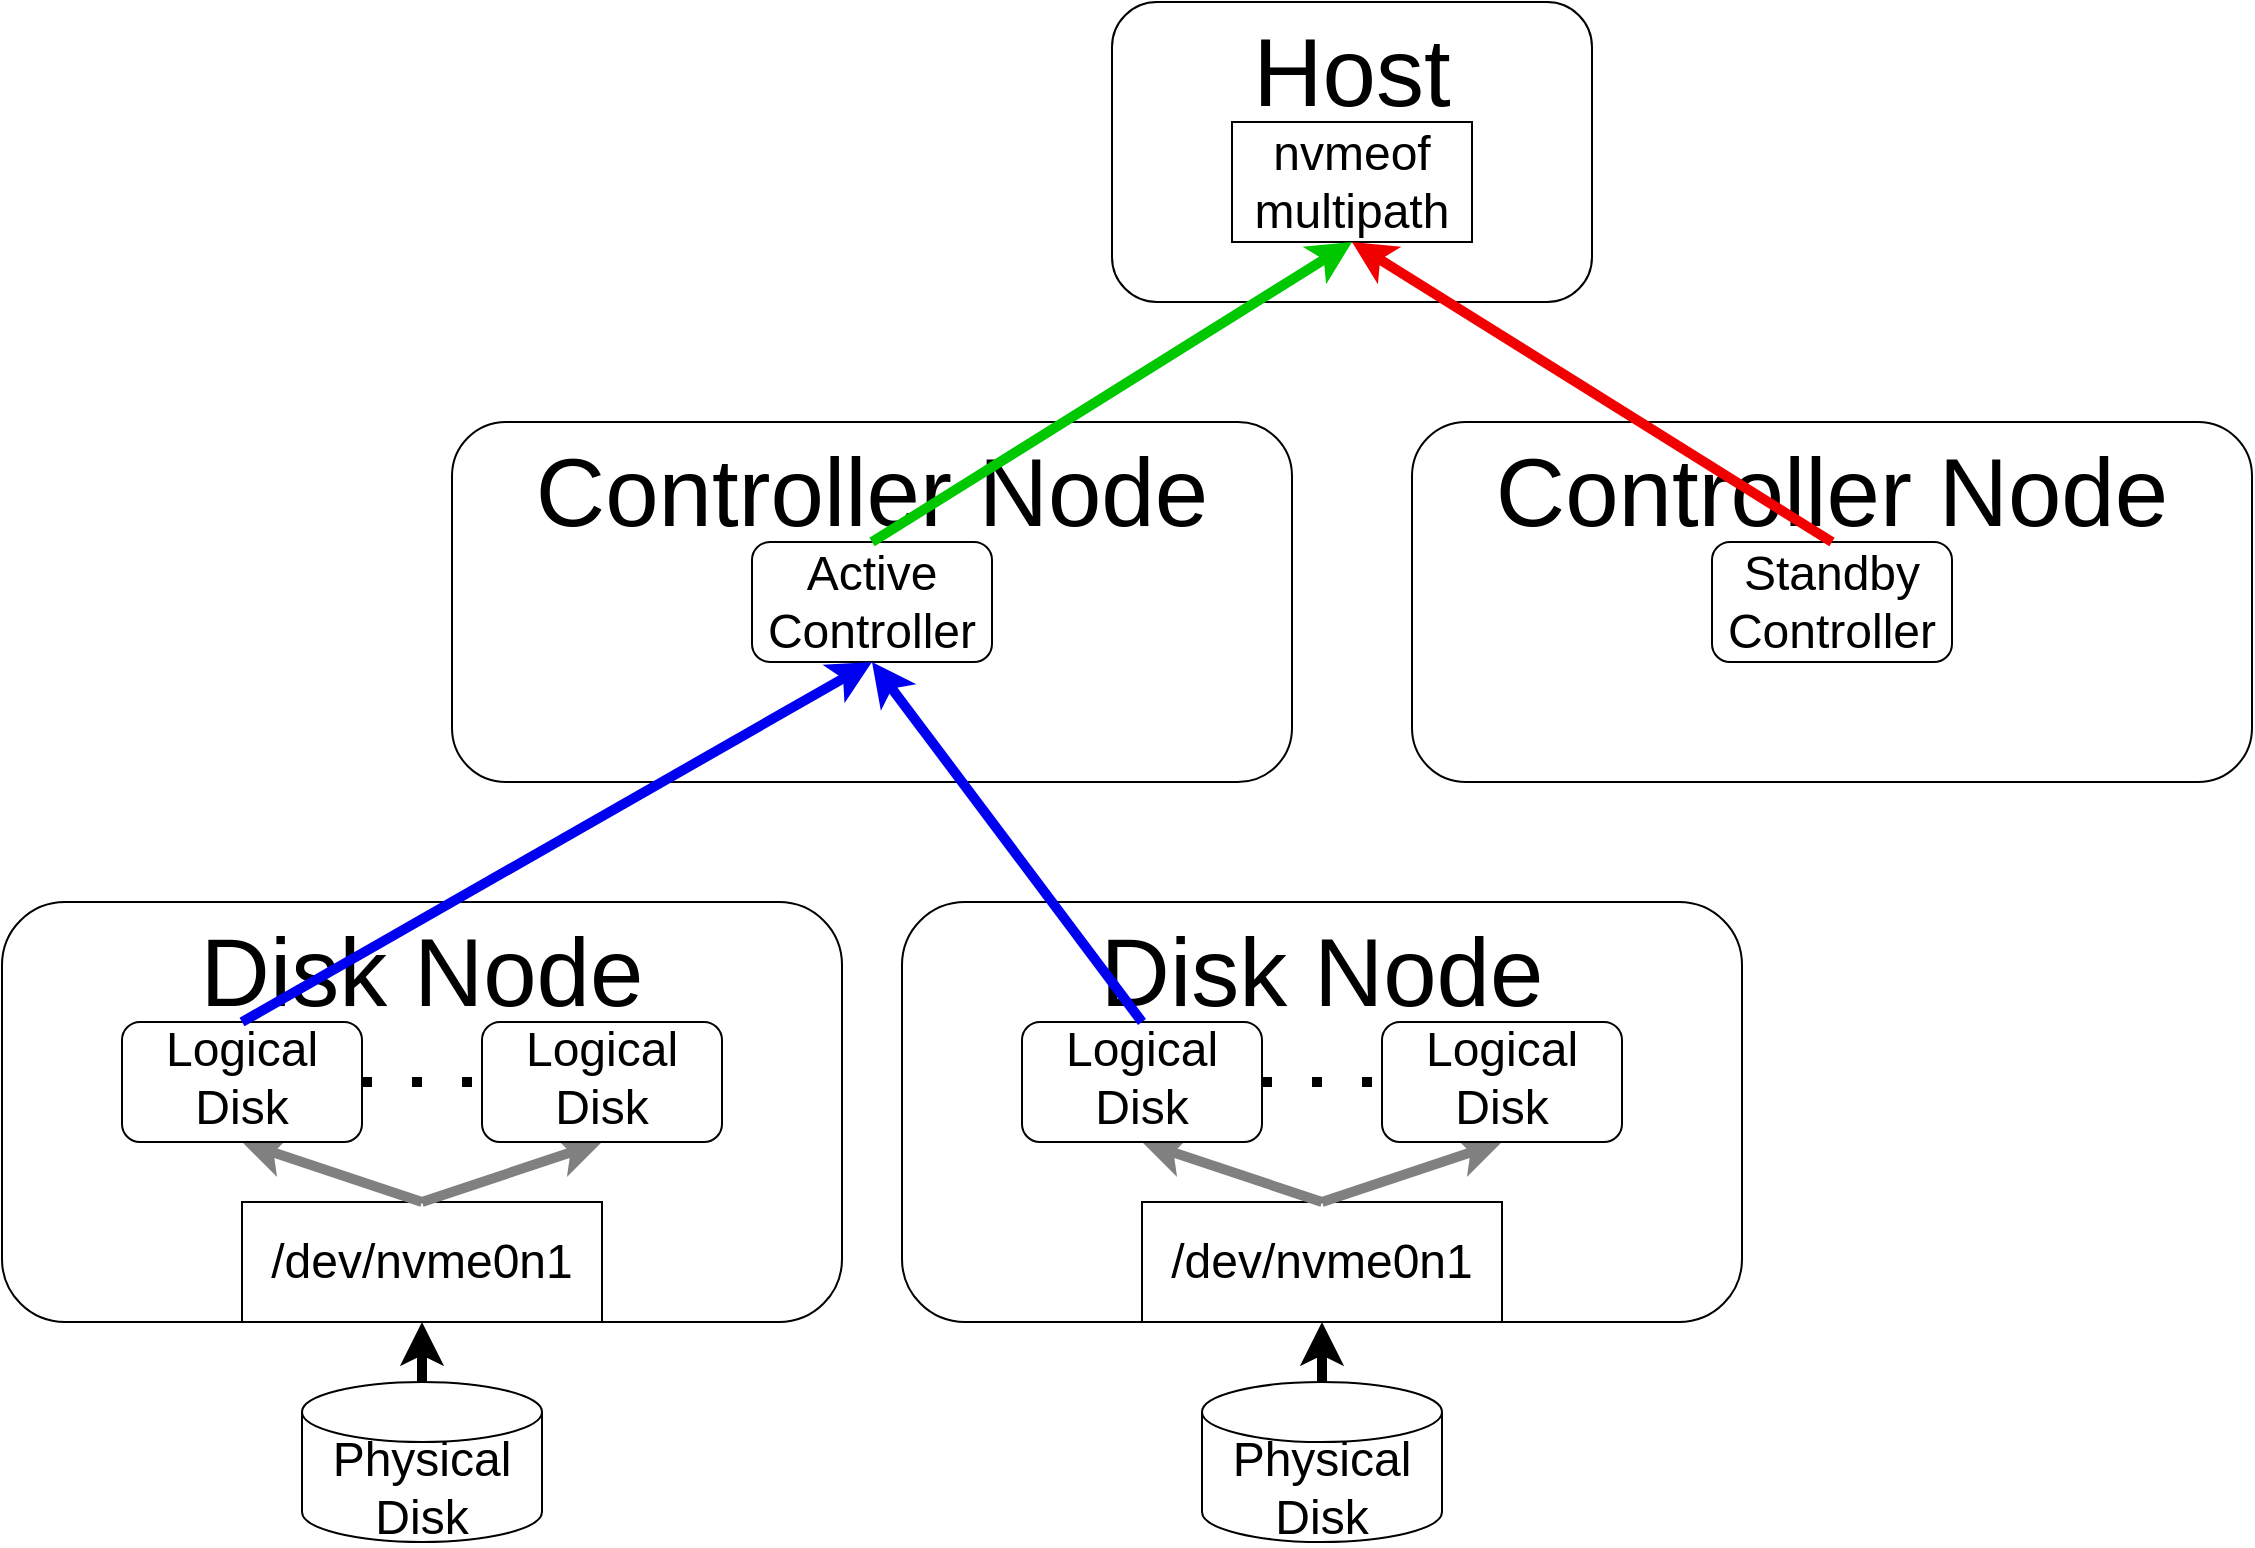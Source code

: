 <mxfile version="23.1.5" type="device">
  <diagram name="Page-1" id="okQUsLcCIn6qNMJXYvbM">
    <mxGraphModel dx="4580" dy="1203" grid="1" gridSize="10" guides="1" tooltips="1" connect="1" arrows="1" fold="1" page="1" pageScale="1" pageWidth="850" pageHeight="1100" math="0" shadow="0">
      <root>
        <mxCell id="0" />
        <mxCell id="1" parent="0" />
        <mxCell id="1oog33LeQx-Wt4bM4erJ-16" value="&lt;font style=&quot;font-size: 48px;&quot;&gt;Controller Node&lt;/font&gt;" style="rounded=1;whiteSpace=wrap;html=1;verticalAlign=top;" parent="1" vertex="1">
          <mxGeometry x="-1270" y="390" width="420" height="180" as="geometry" />
        </mxCell>
        <mxCell id="1oog33LeQx-Wt4bM4erJ-14" value="&lt;font style=&quot;font-size: 24px;&quot;&gt;Active&lt;br&gt;Controller&lt;/font&gt;" style="rounded=1;whiteSpace=wrap;html=1;verticalAlign=middle;" parent="1" vertex="1">
          <mxGeometry x="-1120" y="450" width="120" height="60" as="geometry" />
        </mxCell>
        <mxCell id="0VppsKLyr3tMA3nW60oo-5" value="&lt;font style=&quot;font-size: 48px;&quot;&gt;Host&lt;/font&gt;" style="rounded=1;whiteSpace=wrap;html=1;verticalAlign=top;" parent="1" vertex="1">
          <mxGeometry x="-940" y="180" width="240" height="150" as="geometry" />
        </mxCell>
        <mxCell id="0VppsKLyr3tMA3nW60oo-6" value="&lt;font style=&quot;font-size: 24px;&quot;&gt;nvmeof&lt;br&gt;multipath&lt;br&gt;&lt;/font&gt;" style="rounded=0;whiteSpace=wrap;html=1;" parent="1" vertex="1">
          <mxGeometry x="-880" y="240" width="120" height="60" as="geometry" />
        </mxCell>
        <mxCell id="CMu3Gh7YvbsZgN_vGiJ3-20" value="&lt;font style=&quot;font-size: 48px;&quot;&gt;Disk Node&lt;/font&gt;" style="rounded=1;whiteSpace=wrap;html=1;verticalAlign=top;" parent="1" vertex="1">
          <mxGeometry x="-1495" y="630" width="420" height="210" as="geometry" />
        </mxCell>
        <mxCell id="CMu3Gh7YvbsZgN_vGiJ3-22" value="&lt;font style=&quot;font-size: 24px;&quot;&gt;Physical&lt;br&gt;Disk&lt;/font&gt;" style="shape=cylinder3;whiteSpace=wrap;html=1;boundedLbl=1;backgroundOutline=1;size=15;" parent="1" vertex="1">
          <mxGeometry x="-1345" y="870" width="120" height="80" as="geometry" />
        </mxCell>
        <mxCell id="CMu3Gh7YvbsZgN_vGiJ3-33" value="&lt;font style=&quot;font-size: 24px;&quot;&gt;/dev/nvme0n1&lt;/font&gt;" style="rounded=0;whiteSpace=wrap;html=1;" parent="1" vertex="1">
          <mxGeometry x="-1375" y="780" width="180" height="60" as="geometry" />
        </mxCell>
        <mxCell id="CMu3Gh7YvbsZgN_vGiJ3-34" value="" style="endArrow=classic;html=1;rounded=0;strokeWidth=5;strokeColor=#808080;exitX=0.5;exitY=0;exitDx=0;exitDy=0;entryX=0.5;entryY=1;entryDx=0;entryDy=0;" parent="1" source="CMu3Gh7YvbsZgN_vGiJ3-33" target="al-yUs3DC9owC33cyneI-1" edge="1">
          <mxGeometry width="50" height="50" relative="1" as="geometry">
            <mxPoint x="45" y="800" as="sourcePoint" />
            <mxPoint x="45" y="710" as="targetPoint" />
          </mxGeometry>
        </mxCell>
        <mxCell id="CMu3Gh7YvbsZgN_vGiJ3-21" value="" style="endArrow=classic;html=1;rounded=0;strokeWidth=5;strokeColor=#000000;exitX=0.5;exitY=0;exitDx=0;exitDy=0;exitPerimeter=0;entryX=0.5;entryY=1;entryDx=0;entryDy=0;" parent="1" source="CMu3Gh7YvbsZgN_vGiJ3-22" target="CMu3Gh7YvbsZgN_vGiJ3-33" edge="1">
          <mxGeometry width="50" height="50" relative="1" as="geometry">
            <mxPoint x="-965" y="1190" as="sourcePoint" />
            <mxPoint x="-915" y="1140" as="targetPoint" />
          </mxGeometry>
        </mxCell>
        <mxCell id="1oog33LeQx-Wt4bM4erJ-12" value="" style="endArrow=classic;html=1;rounded=0;strokeWidth=5;strokeColor=#808080;exitX=0.5;exitY=0;exitDx=0;exitDy=0;entryX=0.5;entryY=1;entryDx=0;entryDy=0;" parent="1" source="CMu3Gh7YvbsZgN_vGiJ3-33" target="CMu3Gh7YvbsZgN_vGiJ3-24" edge="1">
          <mxGeometry width="50" height="50" relative="1" as="geometry">
            <mxPoint x="-585" y="790" as="sourcePoint" />
            <mxPoint x="-585" y="700" as="targetPoint" />
          </mxGeometry>
        </mxCell>
        <mxCell id="CMu3Gh7YvbsZgN_vGiJ3-24" value="&lt;font style=&quot;font-size: 24px;&quot;&gt;Logical Disk&lt;/font&gt;" style="rounded=1;whiteSpace=wrap;html=1;verticalAlign=bottom;container=0;" parent="1" vertex="1">
          <mxGeometry x="-1435" y="690" width="120" height="60" as="geometry" />
        </mxCell>
        <mxCell id="al-yUs3DC9owC33cyneI-1" value="&lt;font style=&quot;font-size: 24px;&quot;&gt;Logical Disk&lt;/font&gt;" style="rounded=1;whiteSpace=wrap;html=1;verticalAlign=bottom;container=0;" parent="1" vertex="1">
          <mxGeometry x="-1255" y="690" width="120" height="60" as="geometry" />
        </mxCell>
        <mxCell id="al-yUs3DC9owC33cyneI-2" value="" style="endArrow=none;dashed=1;html=1;dashPattern=1 4;strokeWidth=5;rounded=0;exitX=1;exitY=0.5;exitDx=0;exitDy=0;entryX=1;entryY=0.5;entryDx=0;entryDy=0;" parent="1" edge="1">
          <mxGeometry width="50" height="50" relative="1" as="geometry">
            <mxPoint x="-1255" y="720" as="sourcePoint" />
            <mxPoint x="-1255" y="720" as="targetPoint" />
          </mxGeometry>
        </mxCell>
        <mxCell id="al-yUs3DC9owC33cyneI-5" value="" style="endArrow=none;dashed=1;html=1;dashPattern=1 4;strokeWidth=5;rounded=0;exitX=1;exitY=0.5;exitDx=0;exitDy=0;entryX=1;entryY=0.5;entryDx=0;entryDy=0;" parent="1" source="CMu3Gh7YvbsZgN_vGiJ3-24" edge="1">
          <mxGeometry width="50" height="50" relative="1" as="geometry">
            <mxPoint x="-1315" y="720" as="sourcePoint" />
            <mxPoint x="-1255" y="720" as="targetPoint" />
          </mxGeometry>
        </mxCell>
        <mxCell id="al-yUs3DC9owC33cyneI-8" value="&lt;font style=&quot;font-size: 48px;&quot;&gt;Disk Node&lt;/font&gt;" style="rounded=1;whiteSpace=wrap;html=1;verticalAlign=top;" parent="1" vertex="1">
          <mxGeometry x="-1045" y="630" width="420" height="210" as="geometry" />
        </mxCell>
        <mxCell id="al-yUs3DC9owC33cyneI-9" value="&lt;font style=&quot;font-size: 24px;&quot;&gt;Physical&lt;br&gt;Disk&lt;/font&gt;" style="shape=cylinder3;whiteSpace=wrap;html=1;boundedLbl=1;backgroundOutline=1;size=15;" parent="1" vertex="1">
          <mxGeometry x="-895" y="870" width="120" height="80" as="geometry" />
        </mxCell>
        <mxCell id="al-yUs3DC9owC33cyneI-10" value="&lt;font style=&quot;font-size: 24px;&quot;&gt;/dev/nvme0n1&lt;/font&gt;" style="rounded=0;whiteSpace=wrap;html=1;" parent="1" vertex="1">
          <mxGeometry x="-925" y="780" width="180" height="60" as="geometry" />
        </mxCell>
        <mxCell id="al-yUs3DC9owC33cyneI-11" value="" style="endArrow=classic;html=1;rounded=0;strokeWidth=5;strokeColor=#808080;exitX=0.5;exitY=0;exitDx=0;exitDy=0;entryX=0.5;entryY=1;entryDx=0;entryDy=0;" parent="1" source="al-yUs3DC9owC33cyneI-10" target="al-yUs3DC9owC33cyneI-15" edge="1">
          <mxGeometry width="50" height="50" relative="1" as="geometry">
            <mxPoint x="495" y="800" as="sourcePoint" />
            <mxPoint x="495" y="710" as="targetPoint" />
          </mxGeometry>
        </mxCell>
        <mxCell id="al-yUs3DC9owC33cyneI-12" value="" style="endArrow=classic;html=1;rounded=0;strokeWidth=5;strokeColor=#000000;exitX=0.5;exitY=0;exitDx=0;exitDy=0;exitPerimeter=0;entryX=0.5;entryY=1;entryDx=0;entryDy=0;" parent="1" source="al-yUs3DC9owC33cyneI-9" target="al-yUs3DC9owC33cyneI-10" edge="1">
          <mxGeometry width="50" height="50" relative="1" as="geometry">
            <mxPoint x="-515" y="1190" as="sourcePoint" />
            <mxPoint x="-465" y="1140" as="targetPoint" />
          </mxGeometry>
        </mxCell>
        <mxCell id="al-yUs3DC9owC33cyneI-13" value="" style="endArrow=classic;html=1;rounded=0;strokeWidth=5;strokeColor=#808080;exitX=0.5;exitY=0;exitDx=0;exitDy=0;entryX=0.5;entryY=1;entryDx=0;entryDy=0;" parent="1" source="al-yUs3DC9owC33cyneI-10" target="al-yUs3DC9owC33cyneI-14" edge="1">
          <mxGeometry width="50" height="50" relative="1" as="geometry">
            <mxPoint x="-135" y="790" as="sourcePoint" />
            <mxPoint x="-135" y="700" as="targetPoint" />
          </mxGeometry>
        </mxCell>
        <mxCell id="al-yUs3DC9owC33cyneI-14" value="&lt;font style=&quot;font-size: 24px;&quot;&gt;Logical Disk&lt;/font&gt;" style="rounded=1;whiteSpace=wrap;html=1;verticalAlign=bottom;container=0;" parent="1" vertex="1">
          <mxGeometry x="-985" y="690" width="120" height="60" as="geometry" />
        </mxCell>
        <mxCell id="al-yUs3DC9owC33cyneI-15" value="&lt;font style=&quot;font-size: 24px;&quot;&gt;Logical Disk&lt;/font&gt;" style="rounded=1;whiteSpace=wrap;html=1;verticalAlign=bottom;container=0;" parent="1" vertex="1">
          <mxGeometry x="-805" y="690" width="120" height="60" as="geometry" />
        </mxCell>
        <mxCell id="al-yUs3DC9owC33cyneI-16" value="" style="endArrow=none;dashed=1;html=1;dashPattern=1 4;strokeWidth=5;rounded=0;exitX=1;exitY=0.5;exitDx=0;exitDy=0;entryX=1;entryY=0.5;entryDx=0;entryDy=0;" parent="1" edge="1">
          <mxGeometry width="50" height="50" relative="1" as="geometry">
            <mxPoint x="-805" y="720" as="sourcePoint" />
            <mxPoint x="-805" y="720" as="targetPoint" />
          </mxGeometry>
        </mxCell>
        <mxCell id="al-yUs3DC9owC33cyneI-17" value="" style="endArrow=none;dashed=1;html=1;dashPattern=1 4;strokeWidth=5;rounded=0;exitX=1;exitY=0.5;exitDx=0;exitDy=0;entryX=1;entryY=0.5;entryDx=0;entryDy=0;" parent="1" source="al-yUs3DC9owC33cyneI-14" edge="1">
          <mxGeometry width="50" height="50" relative="1" as="geometry">
            <mxPoint x="-865" y="720" as="sourcePoint" />
            <mxPoint x="-805" y="720" as="targetPoint" />
          </mxGeometry>
        </mxCell>
        <mxCell id="1oog33LeQx-Wt4bM4erJ-20" value="" style="endArrow=classic;html=1;rounded=0;strokeWidth=5;strokeColor=#0000f0;exitX=0.5;exitY=0;exitDx=0;exitDy=0;entryX=0.5;entryY=1;entryDx=0;entryDy=0;" parent="1" source="CMu3Gh7YvbsZgN_vGiJ3-24" target="1oog33LeQx-Wt4bM4erJ-14" edge="1">
          <mxGeometry width="50" height="50" relative="1" as="geometry">
            <mxPoint x="150" y="560" as="sourcePoint" />
            <mxPoint x="30" y="300" as="targetPoint" />
          </mxGeometry>
        </mxCell>
        <mxCell id="al-yUs3DC9owC33cyneI-43" value="" style="endArrow=classic;html=1;rounded=0;strokeWidth=5;strokeColor=#0000f0;exitX=0.5;exitY=0;exitDx=0;exitDy=0;entryX=0.5;entryY=1;entryDx=0;entryDy=0;" parent="1" source="al-yUs3DC9owC33cyneI-14" target="1oog33LeQx-Wt4bM4erJ-14" edge="1">
          <mxGeometry width="50" height="50" relative="1" as="geometry">
            <mxPoint x="-40" y="800" as="sourcePoint" />
            <mxPoint x="80" y="540" as="targetPoint" />
          </mxGeometry>
        </mxCell>
        <mxCell id="al-yUs3DC9owC33cyneI-70" value="" style="endArrow=classic;html=1;rounded=0;strokeWidth=5;strokeColor=#00c800;exitX=0.5;exitY=0;exitDx=0;exitDy=0;entryX=0.5;entryY=1;entryDx=0;entryDy=0;" parent="1" source="1oog33LeQx-Wt4bM4erJ-14" target="0VppsKLyr3tMA3nW60oo-6" edge="1">
          <mxGeometry width="50" height="50" relative="1" as="geometry">
            <mxPoint x="-180" y="110" as="sourcePoint" />
            <mxPoint x="-180" y="-10" as="targetPoint" />
          </mxGeometry>
        </mxCell>
        <mxCell id="5dKm01SyyKgGF0xV659t-1" value="&lt;font style=&quot;font-size: 48px;&quot;&gt;Controller Node&lt;/font&gt;" style="rounded=1;whiteSpace=wrap;html=1;verticalAlign=top;" parent="1" vertex="1">
          <mxGeometry x="-790" y="390" width="420" height="180" as="geometry" />
        </mxCell>
        <mxCell id="5dKm01SyyKgGF0xV659t-2" value="&lt;font style=&quot;font-size: 24px;&quot;&gt;Standby&lt;br&gt;Controller&lt;br&gt;&lt;/font&gt;" style="rounded=1;whiteSpace=wrap;html=1;verticalAlign=middle;" parent="1" vertex="1">
          <mxGeometry x="-640" y="450" width="120" height="60" as="geometry" />
        </mxCell>
        <mxCell id="5dKm01SyyKgGF0xV659t-4" value="" style="endArrow=classic;html=1;rounded=0;strokeWidth=5;strokeColor=#f00000;exitX=0.5;exitY=0;exitDx=0;exitDy=0;entryX=0.5;entryY=1;entryDx=0;entryDy=0;" parent="1" source="5dKm01SyyKgGF0xV659t-2" target="0VppsKLyr3tMA3nW60oo-6" edge="1">
          <mxGeometry width="50" height="50" relative="1" as="geometry">
            <mxPoint x="-840" y="340" as="sourcePoint" />
            <mxPoint x="-790" y="290" as="targetPoint" />
          </mxGeometry>
        </mxCell>
      </root>
    </mxGraphModel>
  </diagram>
</mxfile>

